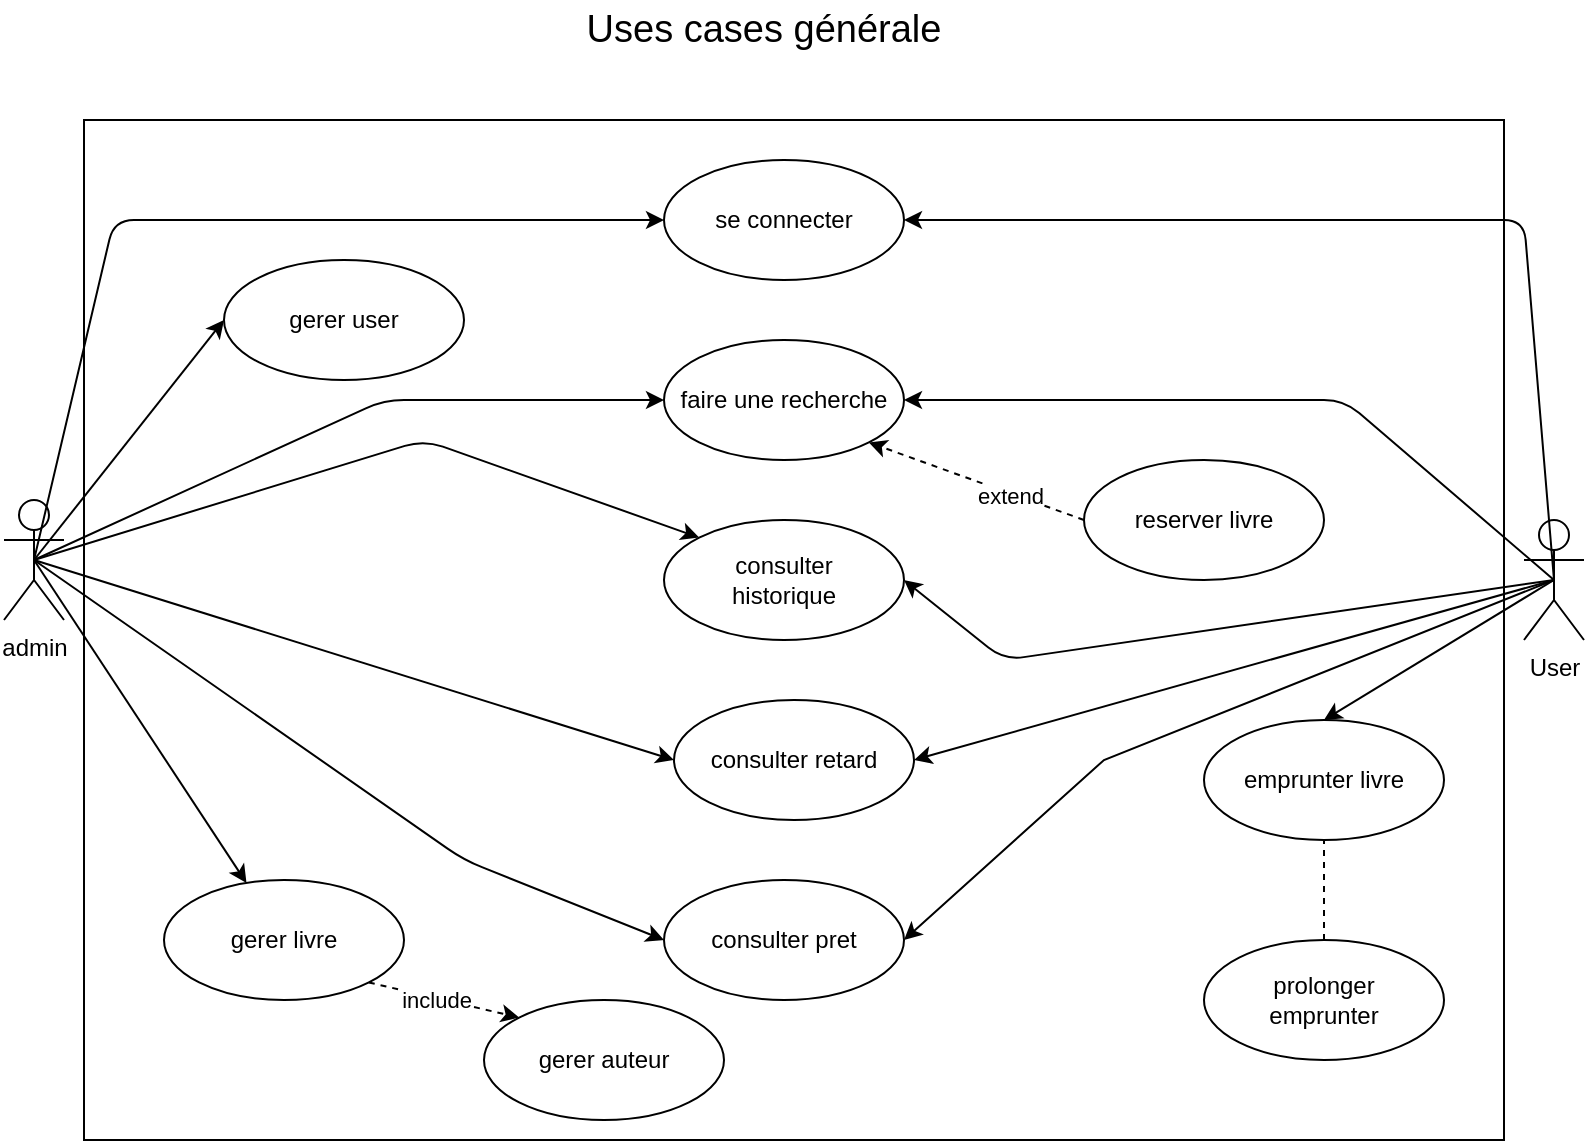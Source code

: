 <mxfile version="24.7.8" pages="3">
  <diagram name="Page-1" id="ao6U7tp3MIunwFRUeMX3">
    <mxGraphModel dx="1036" dy="606" grid="1" gridSize="10" guides="1" tooltips="1" connect="1" arrows="1" fold="1" page="1" pageScale="1" pageWidth="850" pageHeight="1100" math="0" shadow="0">
      <root>
        <mxCell id="0" />
        <mxCell id="1" parent="0" />
        <mxCell id="vIoYIRXP9P46Kagh3QkM-53" value="" style="rounded=0;whiteSpace=wrap;html=1;" parent="1" vertex="1">
          <mxGeometry x="70" y="70" width="710" height="510" as="geometry" />
        </mxCell>
        <mxCell id="2" value="admin" style="shape=umlActor;verticalLabelPosition=bottom;verticalAlign=top;html=1;outlineConnect=0;" parent="1" vertex="1">
          <mxGeometry x="30" y="260" width="30" height="60" as="geometry" />
        </mxCell>
        <mxCell id="5" value="User" style="shape=umlActor;verticalLabelPosition=bottom;verticalAlign=top;html=1;outlineConnect=0;" parent="1" vertex="1">
          <mxGeometry x="790" y="270" width="30" height="60" as="geometry" />
        </mxCell>
        <mxCell id="8" value="se connecter" style="ellipse;whiteSpace=wrap;html=1;" parent="1" vertex="1">
          <mxGeometry x="360" y="90" width="120" height="60" as="geometry" />
        </mxCell>
        <mxCell id="15" value="faire une recherche" style="ellipse;whiteSpace=wrap;html=1;" parent="1" vertex="1">
          <mxGeometry x="360" y="180" width="120" height="60" as="geometry" />
        </mxCell>
        <mxCell id="18" value="emprunter livre" style="ellipse;whiteSpace=wrap;html=1;" parent="1" vertex="1">
          <mxGeometry x="630" y="370" width="120" height="60" as="geometry" />
        </mxCell>
        <mxCell id="19" value="reserver livre" style="ellipse;whiteSpace=wrap;html=1;" parent="1" vertex="1">
          <mxGeometry x="570" y="240" width="120" height="60" as="geometry" />
        </mxCell>
        <mxCell id="20" value="prolonger&lt;br&gt;emprunter" style="ellipse;whiteSpace=wrap;html=1;" parent="1" vertex="1">
          <mxGeometry x="630" y="480" width="120" height="60" as="geometry" />
        </mxCell>
        <mxCell id="21" value="consulter&lt;br&gt;historique" style="ellipse;whiteSpace=wrap;html=1;" parent="1" vertex="1">
          <mxGeometry x="360" y="270" width="120" height="60" as="geometry" />
        </mxCell>
        <mxCell id="22" value="gerer livre" style="ellipse;whiteSpace=wrap;html=1;" parent="1" vertex="1">
          <mxGeometry x="110" y="450" width="120" height="60" as="geometry" />
        </mxCell>
        <mxCell id="23" value="gerer auteur" style="ellipse;whiteSpace=wrap;html=1;" parent="1" vertex="1">
          <mxGeometry x="270" y="510" width="120" height="60" as="geometry" />
        </mxCell>
        <mxCell id="24" value="consulter retard" style="ellipse;whiteSpace=wrap;html=1;" parent="1" vertex="1">
          <mxGeometry x="365" y="360" width="120" height="60" as="geometry" />
        </mxCell>
        <mxCell id="25" value="consulter pret" style="ellipse;whiteSpace=wrap;html=1;" parent="1" vertex="1">
          <mxGeometry x="360" y="450" width="120" height="60" as="geometry" />
        </mxCell>
        <mxCell id="27" value="gerer user" style="ellipse;whiteSpace=wrap;html=1;" parent="1" vertex="1">
          <mxGeometry x="140" y="140" width="120" height="60" as="geometry" />
        </mxCell>
        <mxCell id="28" value="" style="endArrow=classic;html=1;exitX=0.5;exitY=0.5;exitDx=0;exitDy=0;exitPerimeter=0;entryX=0;entryY=0.5;entryDx=0;entryDy=0;" parent="1" source="2" target="27" edge="1">
          <mxGeometry width="50" height="50" relative="1" as="geometry">
            <mxPoint x="200" y="490" as="sourcePoint" />
            <mxPoint x="250" y="440" as="targetPoint" />
          </mxGeometry>
        </mxCell>
        <mxCell id="29" value="" style="endArrow=classic;html=1;exitX=0.5;exitY=0.5;exitDx=0;exitDy=0;exitPerimeter=0;" parent="1" source="2" target="22" edge="1">
          <mxGeometry width="50" height="50" relative="1" as="geometry">
            <mxPoint x="400" y="360" as="sourcePoint" />
            <mxPoint x="450" y="310" as="targetPoint" />
          </mxGeometry>
        </mxCell>
        <mxCell id="31" value="" style="endArrow=classic;html=1;exitX=0.5;exitY=0.5;exitDx=0;exitDy=0;exitPerimeter=0;entryX=0.5;entryY=0;entryDx=0;entryDy=0;" parent="1" source="5" target="18" edge="1">
          <mxGeometry width="50" height="50" relative="1" as="geometry">
            <mxPoint x="400" y="360" as="sourcePoint" />
            <mxPoint x="450" y="310" as="targetPoint" />
          </mxGeometry>
        </mxCell>
        <mxCell id="32" value="" style="endArrow=classic;html=1;exitX=0.5;exitY=0.5;exitDx=0;exitDy=0;exitPerimeter=0;entryX=0;entryY=0.5;entryDx=0;entryDy=0;" parent="1" source="2" target="8" edge="1">
          <mxGeometry width="50" height="50" relative="1" as="geometry">
            <mxPoint x="400" y="360" as="sourcePoint" />
            <mxPoint x="450" y="310" as="targetPoint" />
            <Array as="points">
              <mxPoint x="85" y="120" />
            </Array>
          </mxGeometry>
        </mxCell>
        <mxCell id="35" value="" style="endArrow=classic;html=1;entryX=1;entryY=0.5;entryDx=0;entryDy=0;exitX=0.5;exitY=0.5;exitDx=0;exitDy=0;exitPerimeter=0;" parent="1" source="5" target="8" edge="1">
          <mxGeometry width="50" height="50" relative="1" as="geometry">
            <mxPoint x="795" y="300" as="sourcePoint" />
            <mxPoint x="450" y="310" as="targetPoint" />
            <Array as="points">
              <mxPoint x="790" y="120" />
            </Array>
          </mxGeometry>
        </mxCell>
        <mxCell id="36" value="" style="endArrow=classic;html=1;exitX=0.5;exitY=0.5;exitDx=0;exitDy=0;exitPerimeter=0;entryX=1;entryY=0.5;entryDx=0;entryDy=0;" parent="1" source="5" target="15" edge="1">
          <mxGeometry width="50" height="50" relative="1" as="geometry">
            <mxPoint x="400" y="360" as="sourcePoint" />
            <mxPoint x="450" y="310" as="targetPoint" />
            <Array as="points">
              <mxPoint x="700" y="210" />
            </Array>
          </mxGeometry>
        </mxCell>
        <mxCell id="37" value="" style="endArrow=none;dashed=1;html=1;exitX=0.5;exitY=0;exitDx=0;exitDy=0;entryX=0.5;entryY=1;entryDx=0;entryDy=0;" parent="1" source="20" target="18" edge="1">
          <mxGeometry width="50" height="50" relative="1" as="geometry">
            <mxPoint x="700" y="480" as="sourcePoint" />
            <mxPoint x="750" y="430" as="targetPoint" />
          </mxGeometry>
        </mxCell>
        <mxCell id="39" value="" style="endArrow=classic;html=1;exitX=0.5;exitY=0.5;exitDx=0;exitDy=0;exitPerimeter=0;entryX=0;entryY=0.5;entryDx=0;entryDy=0;" parent="1" source="2" target="15" edge="1">
          <mxGeometry width="50" height="50" relative="1" as="geometry">
            <mxPoint x="400" y="360" as="sourcePoint" />
            <mxPoint x="450" y="310" as="targetPoint" />
            <Array as="points">
              <mxPoint x="220" y="210" />
            </Array>
          </mxGeometry>
        </mxCell>
        <mxCell id="40" value="" style="endArrow=classic;html=1;exitX=0.5;exitY=0.5;exitDx=0;exitDy=0;exitPerimeter=0;entryX=0;entryY=0;entryDx=0;entryDy=0;" parent="1" source="2" target="21" edge="1">
          <mxGeometry width="50" height="50" relative="1" as="geometry">
            <mxPoint x="400" y="360" as="sourcePoint" />
            <mxPoint x="450" y="310" as="targetPoint" />
            <Array as="points">
              <mxPoint x="240" y="230" />
            </Array>
          </mxGeometry>
        </mxCell>
        <mxCell id="41" value="" style="endArrow=classic;html=1;exitX=0.5;exitY=0.5;exitDx=0;exitDy=0;exitPerimeter=0;entryX=1;entryY=0.5;entryDx=0;entryDy=0;" parent="1" source="5" target="21" edge="1">
          <mxGeometry width="50" height="50" relative="1" as="geometry">
            <mxPoint x="400" y="360" as="sourcePoint" />
            <mxPoint x="450" y="310" as="targetPoint" />
            <Array as="points">
              <mxPoint x="530" y="340" />
            </Array>
          </mxGeometry>
        </mxCell>
        <mxCell id="42" value="" style="endArrow=classic;html=1;entryX=0;entryY=0.5;entryDx=0;entryDy=0;exitX=0.5;exitY=0.5;exitDx=0;exitDy=0;exitPerimeter=0;" parent="1" source="2" target="24" edge="1">
          <mxGeometry width="50" height="50" relative="1" as="geometry">
            <mxPoint x="90" y="290" as="sourcePoint" />
            <mxPoint x="450" y="310" as="targetPoint" />
          </mxGeometry>
        </mxCell>
        <mxCell id="AcGtTk04XDOtDkjEFJpP-47" value="" style="endArrow=classic;html=1;dashed=1;entryX=1;entryY=1;entryDx=0;entryDy=0;exitX=0;exitY=0.5;exitDx=0;exitDy=0;" parent="1" source="19" target="15" edge="1">
          <mxGeometry width="50" height="50" relative="1" as="geometry">
            <mxPoint x="530" y="310" as="sourcePoint" />
            <mxPoint x="460" y="310" as="targetPoint" />
          </mxGeometry>
        </mxCell>
        <mxCell id="vIoYIRXP9P46Kagh3QkM-47" value="extend" style="edgeLabel;html=1;align=center;verticalAlign=middle;resizable=0;points=[];" parent="AcGtTk04XDOtDkjEFJpP-47" vertex="1" connectable="0">
          <mxGeometry x="-0.305" y="1" relative="1" as="geometry">
            <mxPoint as="offset" />
          </mxGeometry>
        </mxCell>
        <mxCell id="vIoYIRXP9P46Kagh3QkM-52" value="" style="endArrow=classic;html=1;entryX=0;entryY=0.5;entryDx=0;entryDy=0;exitX=0.5;exitY=0.5;exitDx=0;exitDy=0;exitPerimeter=0;" parent="1" source="2" target="25" edge="1">
          <mxGeometry width="50" height="50" relative="1" as="geometry">
            <mxPoint x="85" y="290" as="sourcePoint" />
            <mxPoint x="440" y="310" as="targetPoint" />
            <Array as="points">
              <mxPoint x="260" y="440" />
            </Array>
          </mxGeometry>
        </mxCell>
        <mxCell id="vIoYIRXP9P46Kagh3QkM-54" value="&lt;font style=&quot;font-size: 19px;&quot;&gt;Uses cases générale&lt;/font&gt;" style="text;html=1;strokeColor=none;fillColor=none;align=center;verticalAlign=middle;whiteSpace=wrap;rounded=0;" parent="1" vertex="1">
          <mxGeometry x="300" y="10" width="220" height="30" as="geometry" />
        </mxCell>
        <mxCell id="YyPM17VBhgf9jn2XH-y--45" value="" style="endArrow=classic;html=1;rounded=0;exitX=0.5;exitY=0.5;exitDx=0;exitDy=0;exitPerimeter=0;entryX=1;entryY=0.5;entryDx=0;entryDy=0;" edge="1" parent="1" source="5" target="24">
          <mxGeometry width="50" height="50" relative="1" as="geometry">
            <mxPoint x="400" y="340" as="sourcePoint" />
            <mxPoint x="450" y="290" as="targetPoint" />
          </mxGeometry>
        </mxCell>
        <mxCell id="gxfF2tVjp8k5tetRI_8F-45" value="" style="endArrow=classic;html=1;rounded=0;exitX=1;exitY=1;exitDx=0;exitDy=0;entryX=0;entryY=0;entryDx=0;entryDy=0;dashed=1;" edge="1" parent="1" source="22" target="23">
          <mxGeometry width="50" height="50" relative="1" as="geometry">
            <mxPoint x="400" y="340" as="sourcePoint" />
            <mxPoint x="450" y="290" as="targetPoint" />
          </mxGeometry>
        </mxCell>
        <mxCell id="gxfF2tVjp8k5tetRI_8F-46" value="include" style="edgeLabel;html=1;align=center;verticalAlign=middle;resizable=0;points=[];" vertex="1" connectable="0" parent="gxfF2tVjp8k5tetRI_8F-45">
          <mxGeometry x="-0.11" y="-1" relative="1" as="geometry">
            <mxPoint as="offset" />
          </mxGeometry>
        </mxCell>
        <mxCell id="qFnEwQ-YJ6v0PvUhmqhp-45" value="" style="endArrow=classic;html=1;rounded=0;entryX=1;entryY=0.5;entryDx=0;entryDy=0;exitX=0.5;exitY=0.5;exitDx=0;exitDy=0;exitPerimeter=0;" edge="1" parent="1" source="5" target="25">
          <mxGeometry width="50" height="50" relative="1" as="geometry">
            <mxPoint x="400" y="340" as="sourcePoint" />
            <mxPoint x="450" y="290" as="targetPoint" />
            <Array as="points">
              <mxPoint x="580" y="390" />
            </Array>
          </mxGeometry>
        </mxCell>
      </root>
    </mxGraphModel>
  </diagram>
  <diagram id="Jhi9sV5Dr8Ulr-6FzwfN" name="Page-2">
    <mxGraphModel dx="1886" dy="606" grid="1" gridSize="10" guides="1" tooltips="1" connect="1" arrows="1" fold="1" page="1" pageScale="1" pageWidth="850" pageHeight="1100" math="0" shadow="0">
      <root>
        <mxCell id="0" />
        <mxCell id="1" parent="0" />
        <mxCell id="DjFYjIADUmcx3qDI9ydp-1" value="" style="rounded=0;whiteSpace=wrap;html=1;fontSize=19;" parent="1" vertex="1">
          <mxGeometry x="70" y="160" width="700" height="560" as="geometry" />
        </mxCell>
        <mxCell id="i_3jRFTHFz-7TRmwDlOK-1" value="Administration" style="shape=umlActor;verticalLabelPosition=bottom;verticalAlign=top;html=1;outlineConnect=0;" parent="1" vertex="1">
          <mxGeometry x="20" y="400" width="30" height="60" as="geometry" />
        </mxCell>
        <mxCell id="t2NnzyuppsoA1aD9T7YA-1" value="Crée user" style="ellipse;whiteSpace=wrap;html=1;" parent="1" vertex="1">
          <mxGeometry x="120" y="190" width="120" height="60" as="geometry" />
        </mxCell>
        <mxCell id="t2NnzyuppsoA1aD9T7YA-2" value="Crée livre" style="ellipse;whiteSpace=wrap;html=1;" parent="1" vertex="1">
          <mxGeometry x="110" y="640" width="120" height="60" as="geometry" />
        </mxCell>
        <mxCell id="t2NnzyuppsoA1aD9T7YA-3" value="Modifier User" style="ellipse;whiteSpace=wrap;html=1;" parent="1" vertex="1">
          <mxGeometry x="450" y="190" width="120" height="60" as="geometry" />
        </mxCell>
        <mxCell id="t2NnzyuppsoA1aD9T7YA-4" value="Bloquer User" style="ellipse;whiteSpace=wrap;html=1;" parent="1" vertex="1">
          <mxGeometry x="630" y="400" width="120" height="60" as="geometry" />
        </mxCell>
        <mxCell id="t2NnzyuppsoA1aD9T7YA-5" value="Supprimer User" style="ellipse;whiteSpace=wrap;html=1;" parent="1" vertex="1">
          <mxGeometry x="450" y="280" width="120" height="60" as="geometry" />
        </mxCell>
        <mxCell id="t2NnzyuppsoA1aD9T7YA-6" value="" style="endArrow=classic;html=1;exitX=0.5;exitY=0.5;exitDx=0;exitDy=0;exitPerimeter=0;entryX=0;entryY=0.5;entryDx=0;entryDy=0;" parent="1" source="i_3jRFTHFz-7TRmwDlOK-1" target="t2NnzyuppsoA1aD9T7YA-1" edge="1">
          <mxGeometry width="50" height="50" relative="1" as="geometry">
            <mxPoint x="370" y="490" as="sourcePoint" />
            <mxPoint x="420" y="440" as="targetPoint" />
            <Array as="points">
              <mxPoint x="55" y="220" />
            </Array>
          </mxGeometry>
        </mxCell>
        <mxCell id="t2NnzyuppsoA1aD9T7YA-7" value="Modifier livre" style="ellipse;whiteSpace=wrap;html=1;" parent="1" vertex="1">
          <mxGeometry x="275" y="480" width="120" height="60" as="geometry" />
        </mxCell>
        <mxCell id="t2NnzyuppsoA1aD9T7YA-9" value="Archiver livre" style="ellipse;whiteSpace=wrap;html=1;" parent="1" vertex="1">
          <mxGeometry x="275" y="570" width="120" height="60" as="geometry" />
        </mxCell>
        <mxCell id="t2NnzyuppsoA1aD9T7YA-10" value="" style="endArrow=classic;html=1;exitX=0.5;exitY=0.5;exitDx=0;exitDy=0;exitPerimeter=0;entryX=0;entryY=0.5;entryDx=0;entryDy=0;" parent="1" source="i_3jRFTHFz-7TRmwDlOK-1" target="t2NnzyuppsoA1aD9T7YA-2" edge="1">
          <mxGeometry width="50" height="50" relative="1" as="geometry">
            <mxPoint x="370" y="490" as="sourcePoint" />
            <mxPoint x="110" y="670" as="targetPoint" />
            <Array as="points">
              <mxPoint x="55" y="650" />
            </Array>
          </mxGeometry>
        </mxCell>
        <mxCell id="t2NnzyuppsoA1aD9T7YA-11" value="Rechercher User" style="ellipse;whiteSpace=wrap;html=1;" parent="1" vertex="1">
          <mxGeometry x="120" y="400" width="120" height="60" as="geometry" />
        </mxCell>
        <mxCell id="t2NnzyuppsoA1aD9T7YA-12" value="Rechercher livre" style="ellipse;whiteSpace=wrap;html=1;" parent="1" vertex="1">
          <mxGeometry x="110" y="530" width="120" height="60" as="geometry" />
        </mxCell>
        <mxCell id="t2NnzyuppsoA1aD9T7YA-13" value="" style="endArrow=classic;html=1;entryX=0;entryY=0.5;entryDx=0;entryDy=0;exitX=0.5;exitY=0.5;exitDx=0;exitDy=0;exitPerimeter=0;" parent="1" source="i_3jRFTHFz-7TRmwDlOK-1" target="t2NnzyuppsoA1aD9T7YA-11" edge="1">
          <mxGeometry width="50" height="50" relative="1" as="geometry">
            <mxPoint x="60" y="430" as="sourcePoint" />
            <mxPoint x="420" y="440" as="targetPoint" />
          </mxGeometry>
        </mxCell>
        <mxCell id="t2NnzyuppsoA1aD9T7YA-14" value="" style="endArrow=classic;html=1;entryX=0;entryY=0.5;entryDx=0;entryDy=0;exitX=0.5;exitY=0.5;exitDx=0;exitDy=0;exitPerimeter=0;" parent="1" source="i_3jRFTHFz-7TRmwDlOK-1" target="t2NnzyuppsoA1aD9T7YA-12" edge="1">
          <mxGeometry width="50" height="50" relative="1" as="geometry">
            <mxPoint x="60" y="430" as="sourcePoint" />
            <mxPoint x="420" y="440" as="targetPoint" />
          </mxGeometry>
        </mxCell>
        <mxCell id="t2NnzyuppsoA1aD9T7YA-19" value="Anonymiser User" style="ellipse;whiteSpace=wrap;html=1;" parent="1" vertex="1">
          <mxGeometry x="630" y="280" width="120" height="60" as="geometry" />
        </mxCell>
        <mxCell id="t2NnzyuppsoA1aD9T7YA-21" value="consulter profil" style="ellipse;whiteSpace=wrap;html=1;" parent="1" vertex="1">
          <mxGeometry x="275" y="280" width="120" height="60" as="geometry" />
        </mxCell>
        <mxCell id="t2NnzyuppsoA1aD9T7YA-23" value="consulter retard" style="ellipse;whiteSpace=wrap;html=1;" parent="1" vertex="1">
          <mxGeometry x="275" y="400" width="120" height="60" as="geometry" />
        </mxCell>
        <mxCell id="t2NnzyuppsoA1aD9T7YA-24" value="signaler retard" style="ellipse;whiteSpace=wrap;html=1;" parent="1" vertex="1">
          <mxGeometry x="450" y="400" width="120" height="60" as="geometry" />
        </mxCell>
        <mxCell id="t2NnzyuppsoA1aD9T7YA-31" value="extend" style="endArrow=none;html=1;dashed=1;entryX=0;entryY=0.5;entryDx=0;entryDy=0;exitX=1;exitY=0;exitDx=0;exitDy=0;startArrow=classic;startFill=1;endFill=0;" parent="1" source="t2NnzyuppsoA1aD9T7YA-21" target="t2NnzyuppsoA1aD9T7YA-3" edge="1">
          <mxGeometry width="50" height="50" relative="1" as="geometry">
            <mxPoint x="460" y="490" as="sourcePoint" />
            <mxPoint x="510" y="440" as="targetPoint" />
          </mxGeometry>
        </mxCell>
        <mxCell id="t2NnzyuppsoA1aD9T7YA-32" value="" style="endArrow=none;html=1;dashed=1;exitX=1;exitY=0.5;exitDx=0;exitDy=0;entryX=0;entryY=0.5;entryDx=0;entryDy=0;startArrow=classic;startFill=1;endFill=0;" parent="1" source="t2NnzyuppsoA1aD9T7YA-21" target="t2NnzyuppsoA1aD9T7YA-5" edge="1">
          <mxGeometry width="50" height="50" relative="1" as="geometry">
            <mxPoint x="460" y="490" as="sourcePoint" />
            <mxPoint x="510" y="440" as="targetPoint" />
          </mxGeometry>
        </mxCell>
        <mxCell id="t2NnzyuppsoA1aD9T7YA-35" value="extend" style="edgeLabel;html=1;align=center;verticalAlign=middle;resizable=0;points=[];" parent="t2NnzyuppsoA1aD9T7YA-32" vertex="1" connectable="0">
          <mxGeometry x="-0.505" y="2" relative="1" as="geometry">
            <mxPoint x="11" y="-8" as="offset" />
          </mxGeometry>
        </mxCell>
        <mxCell id="t2NnzyuppsoA1aD9T7YA-33" value="" style="endArrow=none;html=1;dashed=1;exitX=0;exitY=0;exitDx=0;exitDy=0;entryX=1;entryY=0;entryDx=0;entryDy=0;startArrow=classic;startFill=1;endFill=0;" parent="1" source="t2NnzyuppsoA1aD9T7YA-19" target="t2NnzyuppsoA1aD9T7YA-5" edge="1">
          <mxGeometry width="50" height="50" relative="1" as="geometry">
            <mxPoint x="460" y="490" as="sourcePoint" />
            <mxPoint x="510" y="440" as="targetPoint" />
          </mxGeometry>
        </mxCell>
        <mxCell id="t2NnzyuppsoA1aD9T7YA-34" value="include" style="edgeLabel;html=1;align=center;verticalAlign=middle;resizable=0;points=[];" parent="t2NnzyuppsoA1aD9T7YA-33" vertex="1" connectable="0">
          <mxGeometry x="0.303" y="1" relative="1" as="geometry">
            <mxPoint as="offset" />
          </mxGeometry>
        </mxCell>
        <mxCell id="t2NnzyuppsoA1aD9T7YA-37" value="" style="endArrow=classic;html=1;dashed=1;entryX=0.5;entryY=0;entryDx=0;entryDy=0;exitX=0;exitY=0.5;exitDx=0;exitDy=0;" parent="1" source="t2NnzyuppsoA1aD9T7YA-21" target="t2NnzyuppsoA1aD9T7YA-11" edge="1">
          <mxGeometry width="50" height="50" relative="1" as="geometry">
            <mxPoint x="460" y="490" as="sourcePoint" />
            <mxPoint x="510" y="440" as="targetPoint" />
          </mxGeometry>
        </mxCell>
        <mxCell id="t2NnzyuppsoA1aD9T7YA-38" value="extend" style="edgeLabel;html=1;align=center;verticalAlign=middle;resizable=0;points=[];" parent="t2NnzyuppsoA1aD9T7YA-37" vertex="1" connectable="0">
          <mxGeometry x="-0.364" y="4" relative="1" as="geometry">
            <mxPoint x="-17" y="8" as="offset" />
          </mxGeometry>
        </mxCell>
        <mxCell id="t2NnzyuppsoA1aD9T7YA-39" value="extend" style="endArrow=classic;html=1;dashed=1;entryX=1;entryY=0;entryDx=0;entryDy=0;exitX=0;exitY=0;exitDx=0;exitDy=0;" parent="1" source="t2NnzyuppsoA1aD9T7YA-23" target="t2NnzyuppsoA1aD9T7YA-11" edge="1">
          <mxGeometry width="50" height="50" relative="1" as="geometry">
            <mxPoint x="460" y="490" as="sourcePoint" />
            <mxPoint x="510" y="440" as="targetPoint" />
            <Array as="points">
              <mxPoint x="270" y="409" />
            </Array>
          </mxGeometry>
        </mxCell>
        <mxCell id="t2NnzyuppsoA1aD9T7YA-40" value="" style="endArrow=classic;html=1;dashed=1;entryX=0.233;entryY=0.13;entryDx=0;entryDy=0;exitX=1;exitY=0;exitDx=0;exitDy=0;entryPerimeter=0;" parent="1" source="t2NnzyuppsoA1aD9T7YA-23" target="t2NnzyuppsoA1aD9T7YA-24" edge="1">
          <mxGeometry width="50" height="50" relative="1" as="geometry">
            <mxPoint x="460" y="490" as="sourcePoint" />
            <mxPoint x="510" y="440" as="targetPoint" />
          </mxGeometry>
        </mxCell>
        <mxCell id="t2NnzyuppsoA1aD9T7YA-41" value="include" style="edgeLabel;html=1;align=center;verticalAlign=middle;resizable=0;points=[];" parent="t2NnzyuppsoA1aD9T7YA-40" vertex="1" connectable="0">
          <mxGeometry x="-0.224" y="1" relative="1" as="geometry">
            <mxPoint x="-13" as="offset" />
          </mxGeometry>
        </mxCell>
        <mxCell id="t2NnzyuppsoA1aD9T7YA-42" value="" style="endArrow=classic;html=1;dashed=1;entryX=1;entryY=0;entryDx=0;entryDy=0;exitX=0;exitY=0;exitDx=0;exitDy=0;" parent="1" source="t2NnzyuppsoA1aD9T7YA-4" target="t2NnzyuppsoA1aD9T7YA-24" edge="1">
          <mxGeometry width="50" height="50" relative="1" as="geometry">
            <mxPoint x="460" y="490" as="sourcePoint" />
            <mxPoint x="510" y="440" as="targetPoint" />
          </mxGeometry>
        </mxCell>
        <mxCell id="t2NnzyuppsoA1aD9T7YA-43" value="extennd" style="edgeLabel;html=1;align=center;verticalAlign=middle;resizable=0;points=[];" parent="t2NnzyuppsoA1aD9T7YA-42" vertex="1" connectable="0">
          <mxGeometry x="-0.37" y="1" relative="1" as="geometry">
            <mxPoint x="-18" as="offset" />
          </mxGeometry>
        </mxCell>
        <mxCell id="t2NnzyuppsoA1aD9T7YA-44" value="extend" style="endArrow=classic;html=1;dashed=1;entryX=1;entryY=0;entryDx=0;entryDy=0;exitX=0;exitY=0.5;exitDx=0;exitDy=0;" parent="1" source="t2NnzyuppsoA1aD9T7YA-7" target="t2NnzyuppsoA1aD9T7YA-12" edge="1">
          <mxGeometry width="50" height="50" relative="1" as="geometry">
            <mxPoint x="460" y="490" as="sourcePoint" />
            <mxPoint x="510" y="440" as="targetPoint" />
            <Array as="points">
              <mxPoint x="250" y="520" />
              <mxPoint x="230" y="520" />
            </Array>
          </mxGeometry>
        </mxCell>
        <mxCell id="t2NnzyuppsoA1aD9T7YA-45" value="extend" style="endArrow=classic;html=1;dashed=1;entryX=1;entryY=1;entryDx=0;entryDy=0;exitX=0;exitY=0.5;exitDx=0;exitDy=0;" parent="1" source="t2NnzyuppsoA1aD9T7YA-9" target="t2NnzyuppsoA1aD9T7YA-12" edge="1">
          <mxGeometry x="0.114" width="50" height="50" relative="1" as="geometry">
            <mxPoint x="460" y="490" as="sourcePoint" />
            <mxPoint x="510" y="440" as="targetPoint" />
            <mxPoint x="-1" as="offset" />
          </mxGeometry>
        </mxCell>
        <mxCell id="t2NnzyuppsoA1aD9T7YA-54" value="" style="endArrow=none;html=1;dashed=1;entryX=1;entryY=0.5;entryDx=0;entryDy=0;exitX=0;exitY=0.5;exitDx=0;exitDy=0;startArrow=classic;startFill=1;endFill=0;" parent="1" source="t2NnzyuppsoA1aD9T7YA-55" target="t2NnzyuppsoA1aD9T7YA-2" edge="1">
          <mxGeometry width="50" height="50" relative="1" as="geometry">
            <mxPoint x="420" y="670" as="sourcePoint" />
            <mxPoint x="230" y="670" as="targetPoint" />
          </mxGeometry>
        </mxCell>
        <mxCell id="Ro9BVJuZ19HKVEFCYwGs-4" value="infclude" style="edgeLabel;html=1;align=center;verticalAlign=middle;resizable=0;points=[];" parent="t2NnzyuppsoA1aD9T7YA-54" vertex="1" connectable="0">
          <mxGeometry x="0.288" y="-2" relative="1" as="geometry">
            <mxPoint x="22" y="2" as="offset" />
          </mxGeometry>
        </mxCell>
        <mxCell id="t2NnzyuppsoA1aD9T7YA-55" value="enregistrer dans la BDD" style="ellipse;whiteSpace=wrap;html=1;" parent="1" vertex="1">
          <mxGeometry x="450" y="640" width="120" height="60" as="geometry" />
        </mxCell>
        <mxCell id="Ro9BVJuZ19HKVEFCYwGs-1" value="Voir disponibilité" style="ellipse;whiteSpace=wrap;html=1;" parent="1" vertex="1">
          <mxGeometry x="450" y="530" width="120" height="60" as="geometry" />
        </mxCell>
        <mxCell id="Ro9BVJuZ19HKVEFCYwGs-2" value="" style="endArrow=classic;html=1;exitX=0;exitY=0.5;exitDx=0;exitDy=0;entryX=1;entryY=0.5;entryDx=0;entryDy=0;dashed=1;" parent="1" source="Ro9BVJuZ19HKVEFCYwGs-1" target="t2NnzyuppsoA1aD9T7YA-12" edge="1">
          <mxGeometry width="50" height="50" relative="1" as="geometry">
            <mxPoint x="460" y="490" as="sourcePoint" />
            <mxPoint x="510" y="440" as="targetPoint" />
          </mxGeometry>
        </mxCell>
        <mxCell id="Ro9BVJuZ19HKVEFCYwGs-3" value="extend" style="edgeLabel;html=1;align=center;verticalAlign=middle;resizable=0;points=[];" parent="Ro9BVJuZ19HKVEFCYwGs-2" vertex="1" connectable="0">
          <mxGeometry x="-0.551" y="-2" relative="1" as="geometry">
            <mxPoint as="offset" />
          </mxGeometry>
        </mxCell>
      </root>
    </mxGraphModel>
  </diagram>
  <diagram id="Wl4qulSHE2KzQboeC3-v" name="Page-3">
    <mxGraphModel dx="808" dy="563" grid="1" gridSize="10" guides="1" tooltips="1" connect="1" arrows="1" fold="1" page="1" pageScale="1" pageWidth="850" pageHeight="1100" math="0" shadow="0">
      <root>
        <mxCell id="0" />
        <mxCell id="1" parent="0" />
        <mxCell id="LdzVatGwYnMP8f3G-WIb-1" value="" style="rounded=0;whiteSpace=wrap;html=1;" parent="1" vertex="1">
          <mxGeometry x="110" y="60" width="440" height="550" as="geometry" />
        </mxCell>
        <mxCell id="8nafHXj3Q9hOZ4fB2ylQ-1" value="User" style="shape=umlActor;verticalLabelPosition=bottom;verticalAlign=top;html=1;outlineConnect=0;" parent="1" vertex="1">
          <mxGeometry x="50" y="220" width="30" height="60" as="geometry" />
        </mxCell>
        <mxCell id="8nafHXj3Q9hOZ4fB2ylQ-3" value="se connecter" style="ellipse;whiteSpace=wrap;html=1;" parent="1" vertex="1">
          <mxGeometry x="170" y="110" width="120" height="60" as="geometry" />
        </mxCell>
        <mxCell id="8nafHXj3Q9hOZ4fB2ylQ-4" value="faire une recheche" style="ellipse;whiteSpace=wrap;html=1;" parent="1" vertex="1">
          <mxGeometry x="170" y="220" width="120" height="60" as="geometry" />
        </mxCell>
        <mxCell id="8nafHXj3Q9hOZ4fB2ylQ-5" value="rendre un livre" style="ellipse;whiteSpace=wrap;html=1;" parent="1" vertex="1">
          <mxGeometry x="365" y="320" width="120" height="60" as="geometry" />
        </mxCell>
        <mxCell id="8nafHXj3Q9hOZ4fB2ylQ-6" value="emprunter un livre" style="ellipse;whiteSpace=wrap;html=1;" parent="1" vertex="1">
          <mxGeometry x="170" y="320" width="120" height="60" as="geometry" />
        </mxCell>
        <mxCell id="8nafHXj3Q9hOZ4fB2ylQ-7" value="voir mes retards" style="ellipse;whiteSpace=wrap;html=1;" parent="1" vertex="1">
          <mxGeometry x="360" y="510" width="120" height="60" as="geometry" />
        </mxCell>
        <mxCell id="8nafHXj3Q9hOZ4fB2ylQ-8" value="consulter mes emprunts" style="ellipse;whiteSpace=wrap;html=1;" parent="1" vertex="1">
          <mxGeometry x="170" y="420" width="120" height="60" as="geometry" />
        </mxCell>
        <mxCell id="8nafHXj3Q9hOZ4fB2ylQ-10" value="prolonger &lt;br&gt;un emprunt" style="ellipse;whiteSpace=wrap;html=1;" parent="1" vertex="1">
          <mxGeometry x="365" y="420" width="120" height="60" as="geometry" />
        </mxCell>
        <mxCell id="8nafHXj3Q9hOZ4fB2ylQ-11" value="" style="endArrow=classic;html=1;entryX=0;entryY=0.5;entryDx=0;entryDy=0;exitX=0.5;exitY=0.5;exitDx=0;exitDy=0;exitPerimeter=0;" parent="1" source="8nafHXj3Q9hOZ4fB2ylQ-1" target="8nafHXj3Q9hOZ4fB2ylQ-4" edge="1">
          <mxGeometry width="50" height="50" relative="1" as="geometry">
            <mxPoint x="80" y="340" as="sourcePoint" />
            <mxPoint x="130" y="290" as="targetPoint" />
          </mxGeometry>
        </mxCell>
        <mxCell id="8nafHXj3Q9hOZ4fB2ylQ-12" value="" style="endArrow=classic;html=1;exitX=0.5;exitY=0.5;exitDx=0;exitDy=0;exitPerimeter=0;entryX=0;entryY=0.5;entryDx=0;entryDy=0;" parent="1" source="8nafHXj3Q9hOZ4fB2ylQ-1" target="8nafHXj3Q9hOZ4fB2ylQ-3" edge="1">
          <mxGeometry width="50" height="50" relative="1" as="geometry">
            <mxPoint x="400" y="300" as="sourcePoint" />
            <mxPoint x="450" y="250" as="targetPoint" />
          </mxGeometry>
        </mxCell>
        <mxCell id="8nafHXj3Q9hOZ4fB2ylQ-13" value="" style="endArrow=classic;html=1;exitX=0.5;exitY=0.5;exitDx=0;exitDy=0;exitPerimeter=0;entryX=0;entryY=0.5;entryDx=0;entryDy=0;" parent="1" source="8nafHXj3Q9hOZ4fB2ylQ-1" target="8nafHXj3Q9hOZ4fB2ylQ-6" edge="1">
          <mxGeometry width="50" height="50" relative="1" as="geometry">
            <mxPoint x="400" y="300" as="sourcePoint" />
            <mxPoint x="450" y="250" as="targetPoint" />
          </mxGeometry>
        </mxCell>
        <mxCell id="8nafHXj3Q9hOZ4fB2ylQ-14" value="consulter livres" style="ellipse;whiteSpace=wrap;html=1;" parent="1" vertex="1">
          <mxGeometry x="360" y="220" width="120" height="60" as="geometry" />
        </mxCell>
        <mxCell id="8nafHXj3Q9hOZ4fB2ylQ-15" value="include" style="endArrow=classic;html=1;dashed=1;exitX=1;exitY=0;exitDx=0;exitDy=0;entryX=0;entryY=0;entryDx=0;entryDy=0;" parent="1" source="8nafHXj3Q9hOZ4fB2ylQ-4" target="8nafHXj3Q9hOZ4fB2ylQ-14" edge="1">
          <mxGeometry x="0.011" width="50" height="50" relative="1" as="geometry">
            <mxPoint x="400" y="300" as="sourcePoint" />
            <mxPoint x="330" y="170" as="targetPoint" />
            <mxPoint as="offset" />
          </mxGeometry>
        </mxCell>
        <mxCell id="8nafHXj3Q9hOZ4fB2ylQ-18" value="" style="endArrow=none;html=1;dashed=1;entryX=1;entryY=0;entryDx=0;entryDy=0;exitX=0;exitY=0;exitDx=0;exitDy=0;endFill=0;startArrow=classic;startFill=1;" parent="1" source="8nafHXj3Q9hOZ4fB2ylQ-5" target="8nafHXj3Q9hOZ4fB2ylQ-6" edge="1">
          <mxGeometry width="50" height="50" relative="1" as="geometry">
            <mxPoint x="400" y="300" as="sourcePoint" />
            <mxPoint x="290" y="290" as="targetPoint" />
          </mxGeometry>
        </mxCell>
        <mxCell id="8nafHXj3Q9hOZ4fB2ylQ-19" value="include" style="edgeLabel;html=1;align=center;verticalAlign=middle;resizable=0;points=[];" parent="8nafHXj3Q9hOZ4fB2ylQ-18" vertex="1" connectable="0">
          <mxGeometry x="-0.456" y="-1" relative="1" as="geometry">
            <mxPoint x="-23" y="-11" as="offset" />
          </mxGeometry>
        </mxCell>
        <mxCell id="8nafHXj3Q9hOZ4fB2ylQ-20" value="" style="endArrow=none;html=1;dashed=1;exitX=1;exitY=1;exitDx=0;exitDy=0;entryX=0;entryY=0.5;entryDx=0;entryDy=0;startArrow=classic;startFill=1;endFill=0;" parent="1" source="8nafHXj3Q9hOZ4fB2ylQ-8" target="8nafHXj3Q9hOZ4fB2ylQ-7" edge="1">
          <mxGeometry width="50" height="50" relative="1" as="geometry">
            <mxPoint x="400" y="300" as="sourcePoint" />
            <mxPoint x="500" y="420" as="targetPoint" />
          </mxGeometry>
        </mxCell>
        <mxCell id="8nafHXj3Q9hOZ4fB2ylQ-21" value="extend" style="edgeLabel;html=1;align=center;verticalAlign=middle;resizable=0;points=[];" parent="8nafHXj3Q9hOZ4fB2ylQ-20" vertex="1" connectable="0">
          <mxGeometry x="0.286" y="-2" relative="1" as="geometry">
            <mxPoint x="-8" y="-12" as="offset" />
          </mxGeometry>
        </mxCell>
        <mxCell id="8nafHXj3Q9hOZ4fB2ylQ-22" value="" style="endArrow=none;html=1;dashed=1;entryX=0;entryY=0.5;entryDx=0;entryDy=0;exitX=0.913;exitY=0.16;exitDx=0;exitDy=0;exitPerimeter=0;startArrow=classic;startFill=1;endFill=0;" parent="1" source="8nafHXj3Q9hOZ4fB2ylQ-8" target="8nafHXj3Q9hOZ4fB2ylQ-10" edge="1">
          <mxGeometry width="50" height="50" relative="1" as="geometry">
            <mxPoint x="400" y="300" as="sourcePoint" />
            <mxPoint x="450" y="250" as="targetPoint" />
          </mxGeometry>
        </mxCell>
        <mxCell id="8nafHXj3Q9hOZ4fB2ylQ-23" value="extend" style="edgeLabel;html=1;align=center;verticalAlign=middle;resizable=0;points=[];" parent="8nafHXj3Q9hOZ4fB2ylQ-22" vertex="1" connectable="0">
          <mxGeometry x="0.211" y="-1" relative="1" as="geometry">
            <mxPoint as="offset" />
          </mxGeometry>
        </mxCell>
        <mxCell id="8nafHXj3Q9hOZ4fB2ylQ-24" value="" style="endArrow=classic;html=1;exitX=0.5;exitY=0.5;exitDx=0;exitDy=0;exitPerimeter=0;entryX=0;entryY=0.5;entryDx=0;entryDy=0;" parent="1" source="8nafHXj3Q9hOZ4fB2ylQ-1" target="8nafHXj3Q9hOZ4fB2ylQ-8" edge="1">
          <mxGeometry width="50" height="50" relative="1" as="geometry">
            <mxPoint x="400" y="420" as="sourcePoint" />
            <mxPoint x="450" y="370" as="targetPoint" />
          </mxGeometry>
        </mxCell>
      </root>
    </mxGraphModel>
  </diagram>
</mxfile>
